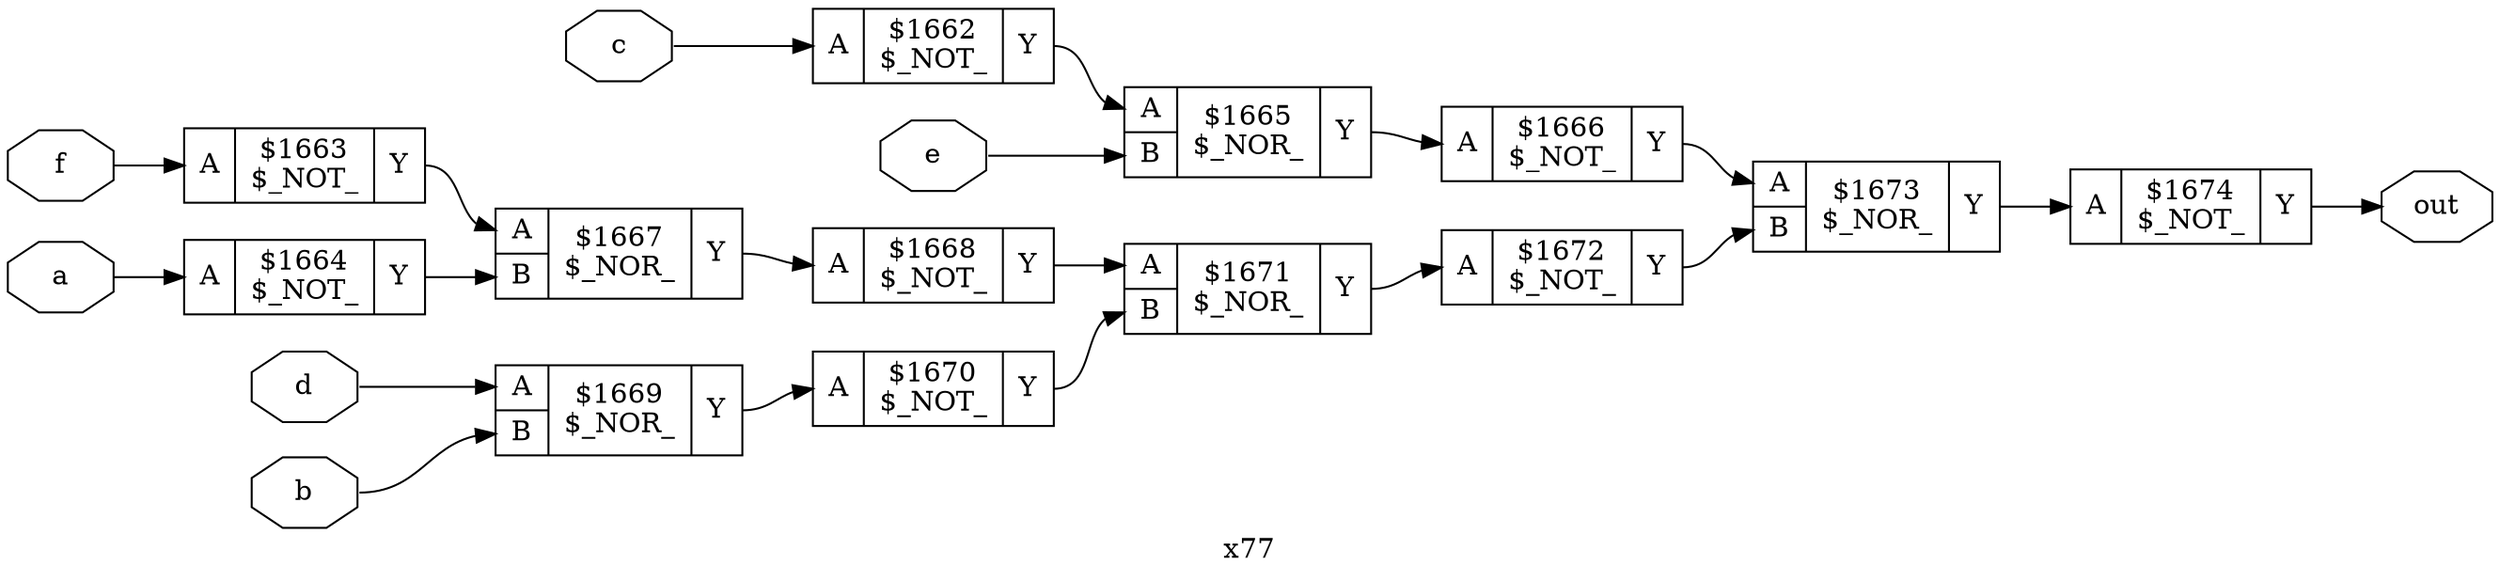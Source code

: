 digraph "x77" {
label="x77";
rankdir="LR";
remincross=true;
n13 [ shape=octagon, label="a", color="black", fontcolor="black" ];
n14 [ shape=octagon, label="b", color="black", fontcolor="black" ];
n15 [ shape=octagon, label="c", color="black", fontcolor="black" ];
n16 [ shape=octagon, label="d", color="black", fontcolor="black" ];
n17 [ shape=octagon, label="e", color="black", fontcolor="black" ];
n18 [ shape=octagon, label="f", color="black", fontcolor="black" ];
n19 [ shape=octagon, label="out", color="black", fontcolor="black" ];
c22 [ shape=record, label="{{<p20> A}|$1662\n$_NOT_|{<p21> Y}}" ];
c23 [ shape=record, label="{{<p20> A}|$1663\n$_NOT_|{<p21> Y}}" ];
c24 [ shape=record, label="{{<p20> A}|$1664\n$_NOT_|{<p21> Y}}" ];
c26 [ shape=record, label="{{<p20> A|<p25> B}|$1665\n$_NOR_|{<p21> Y}}" ];
c27 [ shape=record, label="{{<p20> A}|$1666\n$_NOT_|{<p21> Y}}" ];
c28 [ shape=record, label="{{<p20> A|<p25> B}|$1667\n$_NOR_|{<p21> Y}}" ];
c29 [ shape=record, label="{{<p20> A}|$1668\n$_NOT_|{<p21> Y}}" ];
c30 [ shape=record, label="{{<p20> A|<p25> B}|$1669\n$_NOR_|{<p21> Y}}" ];
c31 [ shape=record, label="{{<p20> A}|$1670\n$_NOT_|{<p21> Y}}" ];
c32 [ shape=record, label="{{<p20> A|<p25> B}|$1671\n$_NOR_|{<p21> Y}}" ];
c33 [ shape=record, label="{{<p20> A}|$1672\n$_NOT_|{<p21> Y}}" ];
c34 [ shape=record, label="{{<p20> A|<p25> B}|$1673\n$_NOR_|{<p21> Y}}" ];
c35 [ shape=record, label="{{<p20> A}|$1674\n$_NOT_|{<p21> Y}}" ];
c24:p21:e -> c28:p25:w [color="black", label=""];
c34:p21:e -> c35:p20:w [color="black", label=""];
c22:p21:e -> c26:p20:w [color="black", label=""];
c23:p21:e -> c28:p20:w [color="black", label=""];
n13:e -> c24:p20:w [color="black", label=""];
n14:e -> c30:p25:w [color="black", label=""];
n15:e -> c22:p20:w [color="black", label=""];
n16:e -> c30:p20:w [color="black", label=""];
n17:e -> c26:p25:w [color="black", label=""];
n18:e -> c23:p20:w [color="black", label=""];
c35:p21:e -> n19:w [color="black", label=""];
c26:p21:e -> c27:p20:w [color="black", label=""];
c27:p21:e -> c34:p20:w [color="black", label=""];
c28:p21:e -> c29:p20:w [color="black", label=""];
c29:p21:e -> c32:p20:w [color="black", label=""];
c30:p21:e -> c31:p20:w [color="black", label=""];
c31:p21:e -> c32:p25:w [color="black", label=""];
c32:p21:e -> c33:p20:w [color="black", label=""];
c33:p21:e -> c34:p25:w [color="black", label=""];
}
